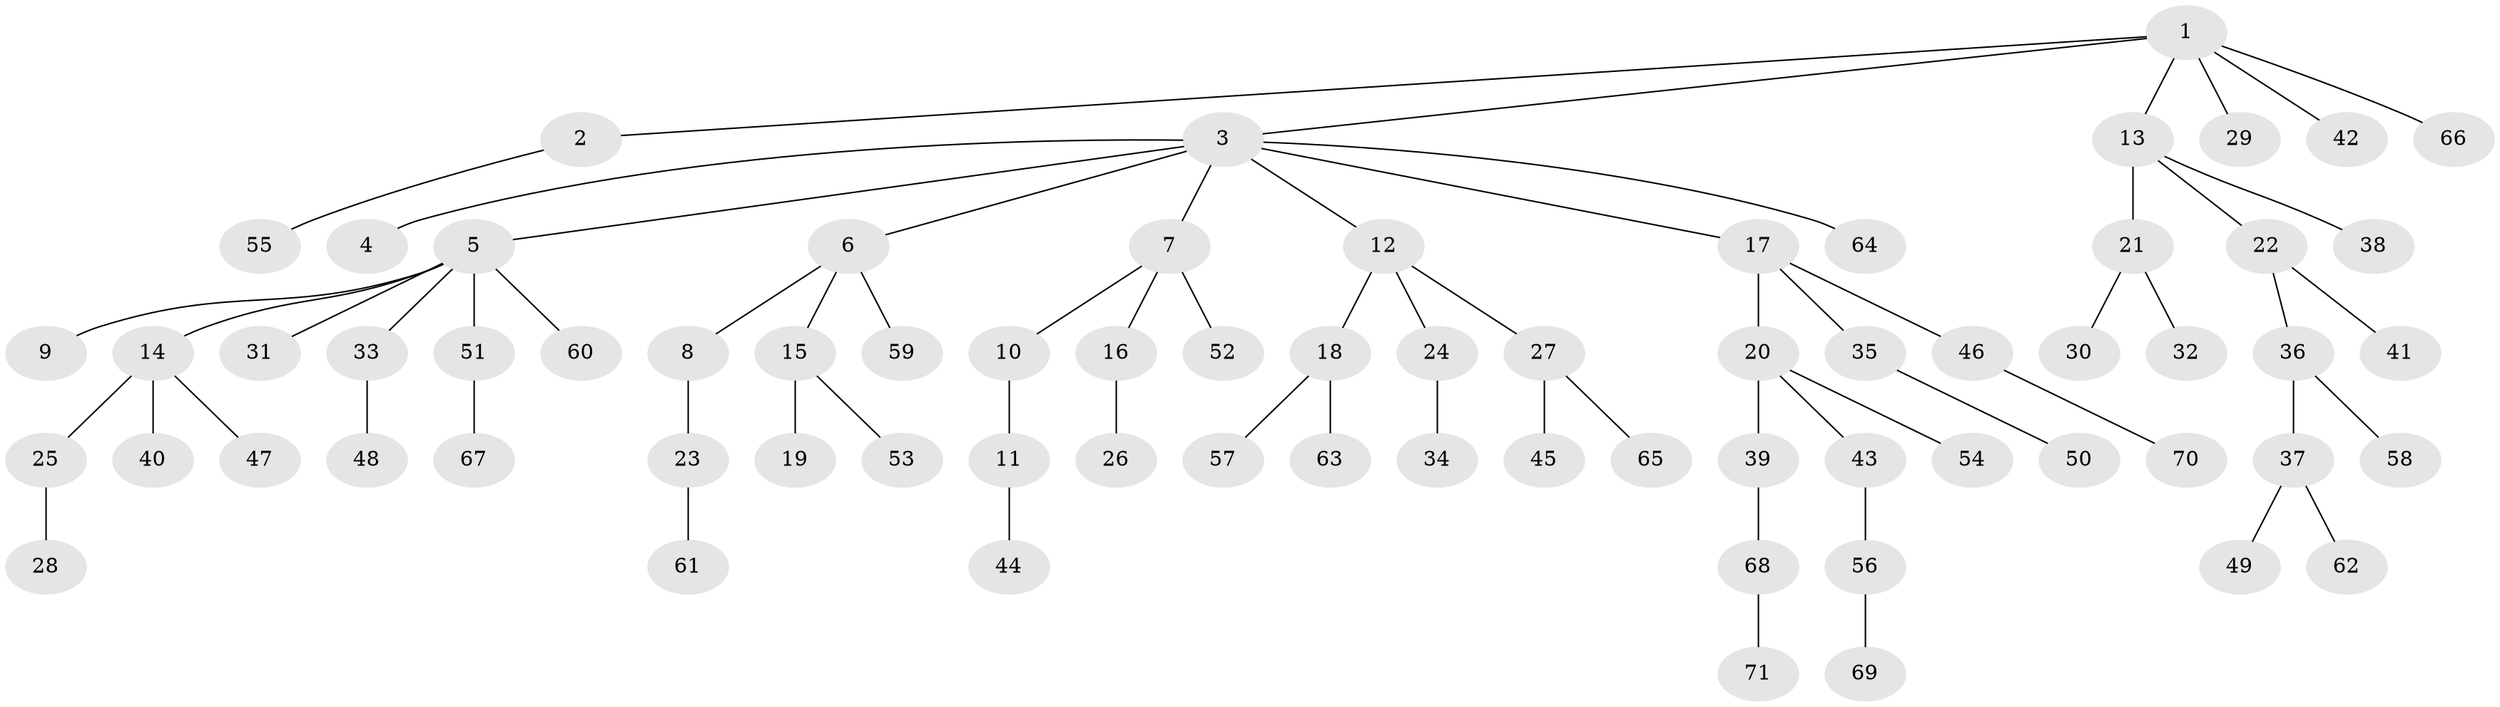 // coarse degree distribution, {4: 0.07142857142857142, 2: 0.21428571428571427, 1: 0.6904761904761905, 23: 0.023809523809523808}
// Generated by graph-tools (version 1.1) at 2025/56/03/04/25 21:56:23]
// undirected, 71 vertices, 70 edges
graph export_dot {
graph [start="1"]
  node [color=gray90,style=filled];
  1;
  2;
  3;
  4;
  5;
  6;
  7;
  8;
  9;
  10;
  11;
  12;
  13;
  14;
  15;
  16;
  17;
  18;
  19;
  20;
  21;
  22;
  23;
  24;
  25;
  26;
  27;
  28;
  29;
  30;
  31;
  32;
  33;
  34;
  35;
  36;
  37;
  38;
  39;
  40;
  41;
  42;
  43;
  44;
  45;
  46;
  47;
  48;
  49;
  50;
  51;
  52;
  53;
  54;
  55;
  56;
  57;
  58;
  59;
  60;
  61;
  62;
  63;
  64;
  65;
  66;
  67;
  68;
  69;
  70;
  71;
  1 -- 2;
  1 -- 3;
  1 -- 13;
  1 -- 29;
  1 -- 42;
  1 -- 66;
  2 -- 55;
  3 -- 4;
  3 -- 5;
  3 -- 6;
  3 -- 7;
  3 -- 12;
  3 -- 17;
  3 -- 64;
  5 -- 9;
  5 -- 14;
  5 -- 31;
  5 -- 33;
  5 -- 51;
  5 -- 60;
  6 -- 8;
  6 -- 15;
  6 -- 59;
  7 -- 10;
  7 -- 16;
  7 -- 52;
  8 -- 23;
  10 -- 11;
  11 -- 44;
  12 -- 18;
  12 -- 24;
  12 -- 27;
  13 -- 21;
  13 -- 22;
  13 -- 38;
  14 -- 25;
  14 -- 40;
  14 -- 47;
  15 -- 19;
  15 -- 53;
  16 -- 26;
  17 -- 20;
  17 -- 35;
  17 -- 46;
  18 -- 57;
  18 -- 63;
  20 -- 39;
  20 -- 43;
  20 -- 54;
  21 -- 30;
  21 -- 32;
  22 -- 36;
  22 -- 41;
  23 -- 61;
  24 -- 34;
  25 -- 28;
  27 -- 45;
  27 -- 65;
  33 -- 48;
  35 -- 50;
  36 -- 37;
  36 -- 58;
  37 -- 49;
  37 -- 62;
  39 -- 68;
  43 -- 56;
  46 -- 70;
  51 -- 67;
  56 -- 69;
  68 -- 71;
}

